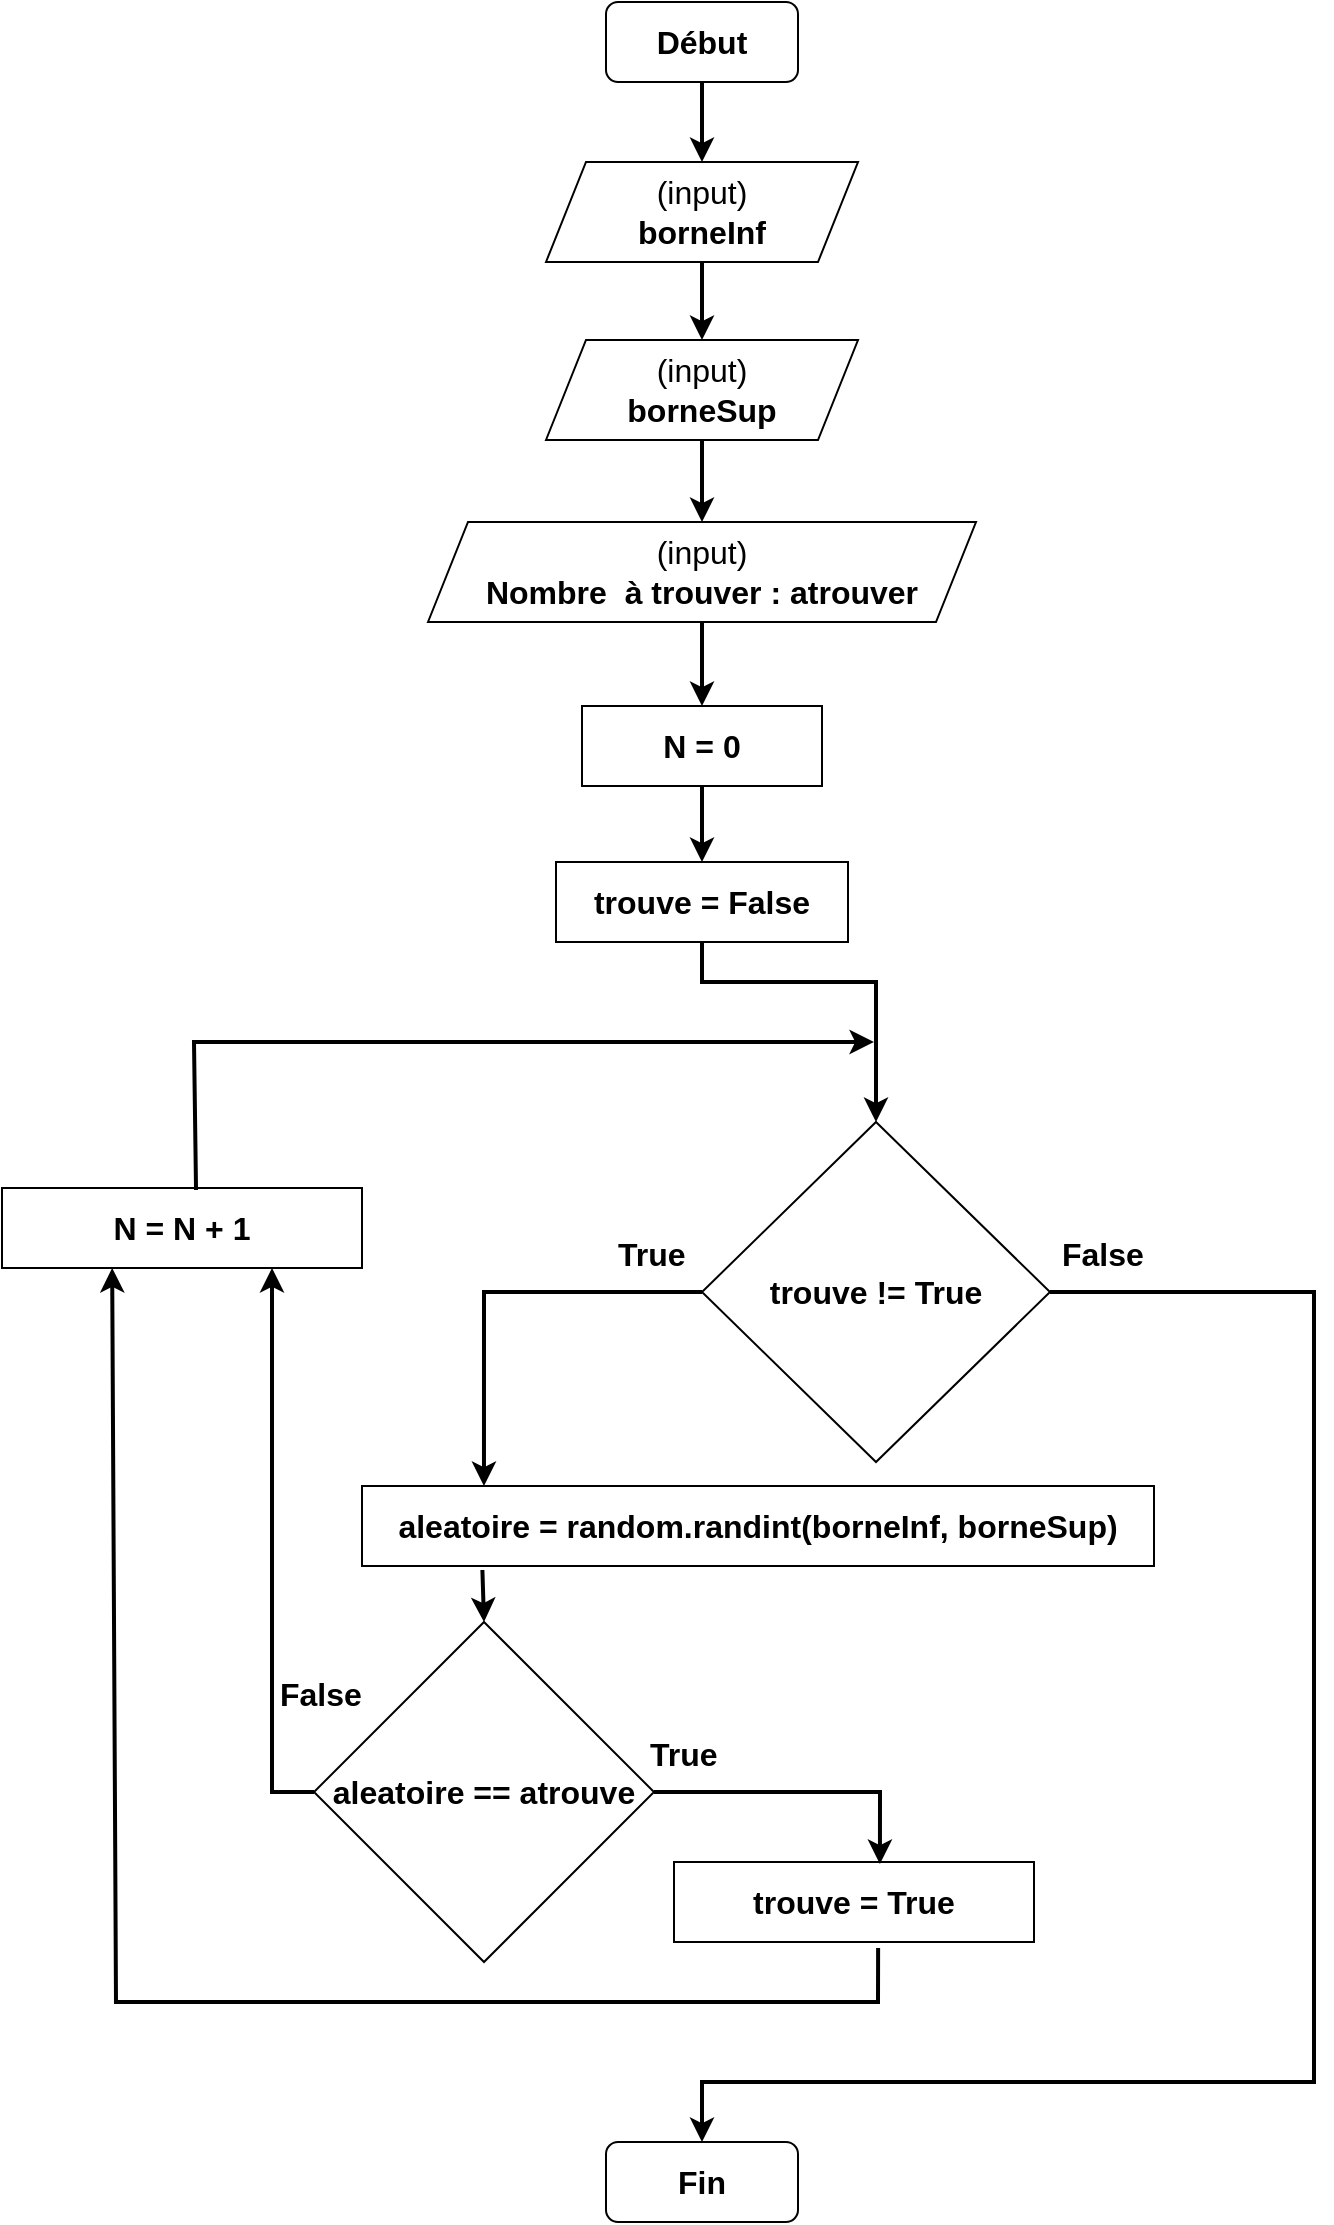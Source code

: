 <mxfile version="20.3.0" type="device"><diagram id="g6DksZDNcq9NLYvB6J0k" name="Page-1"><mxGraphModel dx="1102" dy="685" grid="1" gridSize="10" guides="1" tooltips="1" connect="1" arrows="1" fold="1" page="1" pageScale="1" pageWidth="827" pageHeight="1169" math="0" shadow="0"><root><mxCell id="0"/><mxCell id="1" parent="0"/><mxCell id="hMVCSuON0sHFGQOHQE5j-1" value="&lt;font style=&quot;font-size: 16px;&quot;&gt;&lt;b&gt;Début&lt;/b&gt;&lt;/font&gt;" style="rounded=1;whiteSpace=wrap;html=1;" parent="1" vertex="1"><mxGeometry x="366" y="40" width="96" height="40" as="geometry"/></mxCell><mxCell id="hMVCSuON0sHFGQOHQE5j-2" value="(input)&lt;br&gt;&lt;b&gt;borneInf&lt;/b&gt;" style="shape=parallelogram;perimeter=parallelogramPerimeter;whiteSpace=wrap;html=1;fixedSize=1;fontSize=16;" parent="1" vertex="1"><mxGeometry x="336" y="120" width="156" height="50" as="geometry"/></mxCell><mxCell id="hMVCSuON0sHFGQOHQE5j-3" value="(input)&lt;br&gt;&lt;b&gt;borneSup&lt;/b&gt;" style="shape=parallelogram;perimeter=parallelogramPerimeter;whiteSpace=wrap;html=1;fixedSize=1;fontSize=16;" parent="1" vertex="1"><mxGeometry x="336" y="209" width="156" height="50" as="geometry"/></mxCell><mxCell id="hMVCSuON0sHFGQOHQE5j-4" value="(input)&lt;br&gt;&lt;b&gt;Nombre&amp;nbsp; à trouver : atrouver&lt;/b&gt;" style="shape=parallelogram;perimeter=parallelogramPerimeter;whiteSpace=wrap;html=1;fixedSize=1;fontSize=16;" parent="1" vertex="1"><mxGeometry x="277" y="300" width="274" height="50" as="geometry"/></mxCell><mxCell id="hMVCSuON0sHFGQOHQE5j-5" value="&lt;b&gt;N = 0&lt;/b&gt;" style="rounded=0;whiteSpace=wrap;html=1;fontSize=16;" parent="1" vertex="1"><mxGeometry x="354" y="392" width="120" height="40" as="geometry"/></mxCell><mxCell id="hMVCSuON0sHFGQOHQE5j-6" value="&lt;b&gt;aleatoire = random.randint(borneInf, borneSup)&lt;/b&gt;" style="rounded=0;whiteSpace=wrap;html=1;fontSize=16;" parent="1" vertex="1"><mxGeometry x="244" y="782" width="396" height="40" as="geometry"/></mxCell><mxCell id="hMVCSuON0sHFGQOHQE5j-7" value="" style="endArrow=classic;html=1;rounded=0;fontSize=16;exitX=0.5;exitY=1;exitDx=0;exitDy=0;entryX=0.5;entryY=0;entryDx=0;entryDy=0;strokeWidth=2;" parent="1" source="hMVCSuON0sHFGQOHQE5j-1" target="hMVCSuON0sHFGQOHQE5j-2" edge="1"><mxGeometry width="50" height="50" relative="1" as="geometry"><mxPoint x="390" y="340" as="sourcePoint"/><mxPoint x="470" y="100" as="targetPoint"/></mxGeometry></mxCell><mxCell id="hMVCSuON0sHFGQOHQE5j-8" value="" style="endArrow=classic;html=1;rounded=0;strokeWidth=2;fontSize=16;exitX=0.5;exitY=1;exitDx=0;exitDy=0;entryX=0.5;entryY=0;entryDx=0;entryDy=0;" parent="1" source="hMVCSuON0sHFGQOHQE5j-2" target="hMVCSuON0sHFGQOHQE5j-3" edge="1"><mxGeometry width="50" height="50" relative="1" as="geometry"><mxPoint x="390" y="340" as="sourcePoint"/><mxPoint x="440" y="290" as="targetPoint"/></mxGeometry></mxCell><mxCell id="hMVCSuON0sHFGQOHQE5j-9" value="" style="endArrow=classic;html=1;rounded=0;strokeWidth=2;fontSize=16;exitX=0.5;exitY=1;exitDx=0;exitDy=0;entryX=0.5;entryY=0;entryDx=0;entryDy=0;" parent="1" source="hMVCSuON0sHFGQOHQE5j-3" target="hMVCSuON0sHFGQOHQE5j-4" edge="1"><mxGeometry width="50" height="50" relative="1" as="geometry"><mxPoint x="390" y="340" as="sourcePoint"/><mxPoint x="440" y="290" as="targetPoint"/></mxGeometry></mxCell><mxCell id="hMVCSuON0sHFGQOHQE5j-10" value="" style="endArrow=classic;html=1;rounded=0;strokeWidth=2;fontSize=16;exitX=0.5;exitY=1;exitDx=0;exitDy=0;entryX=0.5;entryY=0;entryDx=0;entryDy=0;" parent="1" source="hMVCSuON0sHFGQOHQE5j-4" target="hMVCSuON0sHFGQOHQE5j-5" edge="1"><mxGeometry width="50" height="50" relative="1" as="geometry"><mxPoint x="390" y="340" as="sourcePoint"/><mxPoint x="440" y="290" as="targetPoint"/></mxGeometry></mxCell><mxCell id="hMVCSuON0sHFGQOHQE5j-12" value="&lt;b&gt;trouve = False&lt;/b&gt;" style="rounded=0;whiteSpace=wrap;html=1;fontSize=16;" parent="1" vertex="1"><mxGeometry x="341" y="470" width="146" height="40" as="geometry"/></mxCell><mxCell id="hMVCSuON0sHFGQOHQE5j-14" value="&lt;b&gt;trouve != True&lt;/b&gt;" style="rhombus;whiteSpace=wrap;html=1;fontSize=16;" parent="1" vertex="1"><mxGeometry x="414" y="600" width="174" height="170" as="geometry"/></mxCell><mxCell id="hMVCSuON0sHFGQOHQE5j-15" value="&lt;b&gt;aleatoire == atrouve&lt;/b&gt;" style="rhombus;whiteSpace=wrap;html=1;fontSize=16;" parent="1" vertex="1"><mxGeometry x="220" y="850" width="170" height="170" as="geometry"/></mxCell><mxCell id="hMVCSuON0sHFGQOHQE5j-17" value="&lt;b&gt;N = N + 1&lt;/b&gt;" style="rounded=0;whiteSpace=wrap;html=1;fontSize=16;" parent="1" vertex="1"><mxGeometry x="64" y="633" width="180" height="40" as="geometry"/></mxCell><mxCell id="hMVCSuON0sHFGQOHQE5j-18" value="&lt;font style=&quot;font-size: 16px;&quot;&gt;&lt;b&gt;Fin&lt;/b&gt;&lt;/font&gt;" style="rounded=1;whiteSpace=wrap;html=1;" parent="1" vertex="1"><mxGeometry x="366" y="1110" width="96" height="40" as="geometry"/></mxCell><mxCell id="hMVCSuON0sHFGQOHQE5j-19" value="&lt;b&gt;trouve = True&lt;/b&gt;" style="rounded=0;whiteSpace=wrap;html=1;fontSize=16;" parent="1" vertex="1"><mxGeometry x="400" y="970" width="180" height="40" as="geometry"/></mxCell><mxCell id="hMVCSuON0sHFGQOHQE5j-21" value="" style="endArrow=classic;html=1;rounded=0;strokeWidth=2;fontSize=16;exitX=0.539;exitY=0.025;exitDx=0;exitDy=0;exitPerimeter=0;" parent="1" source="hMVCSuON0sHFGQOHQE5j-17" edge="1"><mxGeometry width="50" height="50" relative="1" as="geometry"><mxPoint x="424" y="440" as="sourcePoint"/><mxPoint x="500" y="560" as="targetPoint"/><Array as="points"><mxPoint x="160" y="560"/></Array></mxGeometry></mxCell><mxCell id="hMVCSuON0sHFGQOHQE5j-23" value="" style="endArrow=classic;html=1;rounded=0;strokeWidth=2;fontSize=16;exitX=0;exitY=0.5;exitDx=0;exitDy=0;entryX=0.154;entryY=0;entryDx=0;entryDy=0;entryPerimeter=0;" parent="1" source="hMVCSuON0sHFGQOHQE5j-14" target="hMVCSuON0sHFGQOHQE5j-6" edge="1"><mxGeometry width="50" height="50" relative="1" as="geometry"><mxPoint x="170" y="718" as="sourcePoint"/><mxPoint x="305" y="720" as="targetPoint"/><Array as="points"><mxPoint x="305" y="685"/></Array></mxGeometry></mxCell><mxCell id="hMVCSuON0sHFGQOHQE5j-24" value="" style="endArrow=classic;html=1;rounded=0;strokeWidth=2;fontSize=16;exitX=1;exitY=0.5;exitDx=0;exitDy=0;entryX=0.5;entryY=0;entryDx=0;entryDy=0;" parent="1" source="hMVCSuON0sHFGQOHQE5j-14" target="hMVCSuON0sHFGQOHQE5j-18" edge="1"><mxGeometry width="50" height="50" relative="1" as="geometry"><mxPoint x="170" y="798" as="sourcePoint"/><mxPoint x="170" y="763" as="targetPoint"/><Array as="points"><mxPoint x="720" y="685"/><mxPoint x="720" y="1080"/><mxPoint x="414" y="1080"/></Array></mxGeometry></mxCell><mxCell id="hMVCSuON0sHFGQOHQE5j-25" value="" style="endArrow=classic;html=1;rounded=0;strokeWidth=2;fontSize=16;exitX=0;exitY=0.5;exitDx=0;exitDy=0;entryX=0.75;entryY=1;entryDx=0;entryDy=0;" parent="1" source="hMVCSuON0sHFGQOHQE5j-15" target="hMVCSuON0sHFGQOHQE5j-17" edge="1"><mxGeometry width="50" height="50" relative="1" as="geometry"><mxPoint x="170" y="798" as="sourcePoint"/><mxPoint x="199" y="828" as="targetPoint"/><Array as="points"><mxPoint x="199" y="935"/></Array></mxGeometry></mxCell><mxCell id="hMVCSuON0sHFGQOHQE5j-26" value="" style="endArrow=classic;html=1;rounded=0;strokeWidth=2;fontSize=16;exitX=1;exitY=0.5;exitDx=0;exitDy=0;entryX=0.572;entryY=0.025;entryDx=0;entryDy=0;entryPerimeter=0;" parent="1" source="hMVCSuON0sHFGQOHQE5j-15" target="hMVCSuON0sHFGQOHQE5j-19" edge="1"><mxGeometry width="50" height="50" relative="1" as="geometry"><mxPoint x="200" y="1010" as="sourcePoint"/><mxPoint x="120" y="1020" as="targetPoint"/><Array as="points"><mxPoint x="503" y="935"/></Array></mxGeometry></mxCell><mxCell id="hMVCSuON0sHFGQOHQE5j-27" value="" style="endArrow=classic;html=1;rounded=0;strokeWidth=2;fontSize=16;exitX=0.567;exitY=1.075;exitDx=0;exitDy=0;entryX=0.306;entryY=1;entryDx=0;entryDy=0;exitPerimeter=0;entryPerimeter=0;" parent="1" source="hMVCSuON0sHFGQOHQE5j-19" target="hMVCSuON0sHFGQOHQE5j-17" edge="1"><mxGeometry width="50" height="50" relative="1" as="geometry"><mxPoint x="170" y="798" as="sourcePoint"/><mxPoint x="121.06" y="831" as="targetPoint"/><Array as="points"><mxPoint x="502" y="1040"/><mxPoint x="121" y="1040"/></Array></mxGeometry></mxCell><mxCell id="hMVCSuON0sHFGQOHQE5j-28" value="False" style="text;strokeColor=none;fillColor=none;align=left;verticalAlign=middle;spacingLeft=4;spacingRight=4;overflow=hidden;points=[[0,0.5],[1,0.5]];portConstraint=eastwest;rotatable=0;fontSize=16;fontStyle=1" parent="1" vertex="1"><mxGeometry x="197" y="870" width="80" height="30" as="geometry"/></mxCell><mxCell id="hMVCSuON0sHFGQOHQE5j-29" value="True" style="text;strokeColor=none;fillColor=none;align=left;verticalAlign=middle;spacingLeft=4;spacingRight=4;overflow=hidden;points=[[0,0.5],[1,0.5]];portConstraint=eastwest;rotatable=0;fontSize=16;fontStyle=1" parent="1" vertex="1"><mxGeometry x="382" y="900" width="80" height="30" as="geometry"/></mxCell><mxCell id="hMVCSuON0sHFGQOHQE5j-30" value="True" style="text;strokeColor=none;fillColor=none;align=left;verticalAlign=middle;spacingLeft=4;spacingRight=4;overflow=hidden;points=[[0,0.5],[1,0.5]];portConstraint=eastwest;rotatable=0;fontSize=16;fontStyle=1" parent="1" vertex="1"><mxGeometry x="366" y="650" width="80" height="30" as="geometry"/></mxCell><mxCell id="hMVCSuON0sHFGQOHQE5j-31" value="False" style="text;strokeColor=none;fillColor=none;align=left;verticalAlign=middle;spacingLeft=4;spacingRight=4;overflow=hidden;points=[[0,0.5],[1,0.5]];portConstraint=eastwest;rotatable=0;fontSize=16;fontStyle=1" parent="1" vertex="1"><mxGeometry x="588" y="650" width="80" height="30" as="geometry"/></mxCell><mxCell id="V78pb1WdgVViv9lrl5vA-1" value="" style="endArrow=classic;html=1;rounded=0;strokeWidth=2;fontSize=16;exitX=0.5;exitY=1;exitDx=0;exitDy=0;entryX=0.5;entryY=0;entryDx=0;entryDy=0;" edge="1" parent="1" source="hMVCSuON0sHFGQOHQE5j-5" target="hMVCSuON0sHFGQOHQE5j-12"><mxGeometry width="50" height="50" relative="1" as="geometry"><mxPoint x="424" y="360" as="sourcePoint"/><mxPoint x="424" y="402" as="targetPoint"/></mxGeometry></mxCell><mxCell id="V78pb1WdgVViv9lrl5vA-2" value="" style="endArrow=classic;html=1;rounded=0;strokeWidth=2;fontSize=16;exitX=0.5;exitY=1;exitDx=0;exitDy=0;entryX=0.5;entryY=0;entryDx=0;entryDy=0;" edge="1" parent="1" source="hMVCSuON0sHFGQOHQE5j-12" target="hMVCSuON0sHFGQOHQE5j-14"><mxGeometry width="50" height="50" relative="1" as="geometry"><mxPoint x="424" y="442" as="sourcePoint"/><mxPoint x="424" y="480" as="targetPoint"/><Array as="points"><mxPoint x="414" y="530"/><mxPoint x="501" y="530"/></Array></mxGeometry></mxCell><mxCell id="V78pb1WdgVViv9lrl5vA-4" value="" style="endArrow=classic;html=1;rounded=0;strokeWidth=2;fontSize=16;exitX=0.152;exitY=1.05;exitDx=0;exitDy=0;entryX=0.5;entryY=0;entryDx=0;entryDy=0;exitPerimeter=0;" edge="1" parent="1" source="hMVCSuON0sHFGQOHQE5j-6" target="hMVCSuON0sHFGQOHQE5j-15"><mxGeometry width="50" height="50" relative="1" as="geometry"><mxPoint x="424" y="442" as="sourcePoint"/><mxPoint x="424" y="480" as="targetPoint"/></mxGeometry></mxCell></root></mxGraphModel></diagram></mxfile>